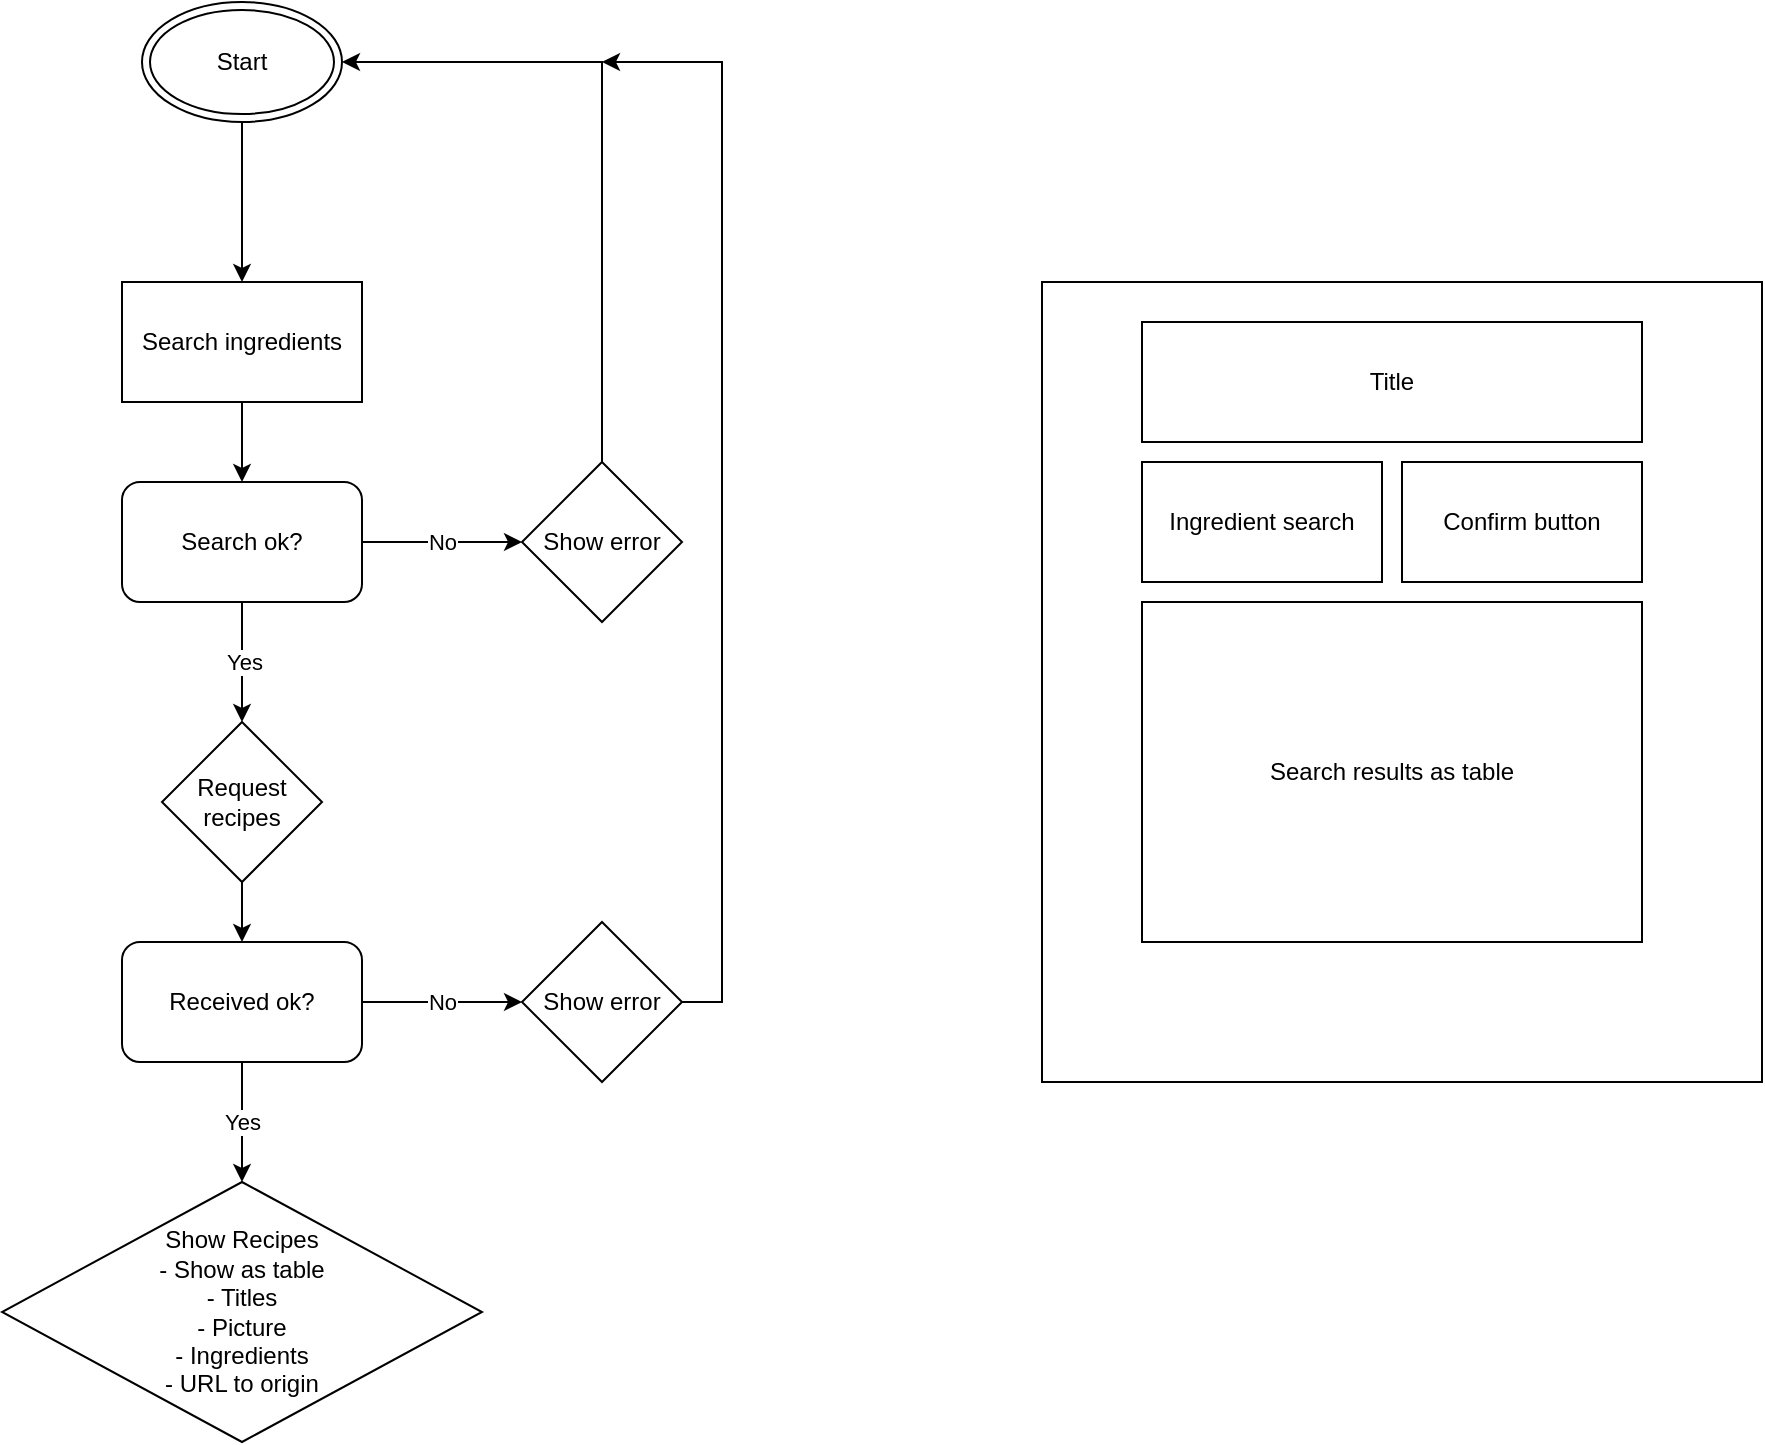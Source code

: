 <mxfile version="20.8.18" type="device"><diagram id="8cv_QveXNLZdDAUWC-6I" name="Page-1"><mxGraphModel dx="2954" dy="1124" grid="1" gridSize="10" guides="1" tooltips="1" connect="1" arrows="1" fold="1" page="1" pageScale="1" pageWidth="1100" pageHeight="850" math="0" shadow="0"><root><mxCell id="0"/><mxCell id="1" parent="0"/><mxCell id="XwZr1MDqwMYANxeYMHQX-19" value="" style="rounded=0;whiteSpace=wrap;html=1;" parent="1" vertex="1"><mxGeometry x="640" y="200" width="360" height="400" as="geometry"/></mxCell><mxCell id="XwZr1MDqwMYANxeYMHQX-12" style="edgeStyle=orthogonalEdgeStyle;rounded=0;orthogonalLoop=1;jettySize=auto;html=1;exitX=0.5;exitY=1;exitDx=0;exitDy=0;entryX=0.5;entryY=0;entryDx=0;entryDy=0;" parent="1" source="XwZr1MDqwMYANxeYMHQX-1" target="XwZr1MDqwMYANxeYMHQX-2" edge="1"><mxGeometry relative="1" as="geometry"/></mxCell><mxCell id="XwZr1MDqwMYANxeYMHQX-1" value="Start" style="ellipse;shape=doubleEllipse;whiteSpace=wrap;html=1;" parent="1" vertex="1"><mxGeometry x="190" y="60" width="100" height="60" as="geometry"/></mxCell><mxCell id="XwZr1MDqwMYANxeYMHQX-2" value="Search ingredients" style="rounded=0;whiteSpace=wrap;html=1;" parent="1" vertex="1"><mxGeometry x="180" y="200" width="120" height="60" as="geometry"/></mxCell><mxCell id="XwZr1MDqwMYANxeYMHQX-9" style="edgeStyle=orthogonalEdgeStyle;rounded=0;orthogonalLoop=1;jettySize=auto;html=1;exitX=0.5;exitY=1;exitDx=0;exitDy=0;entryX=0.5;entryY=0;entryDx=0;entryDy=0;" parent="1" source="XwZr1MDqwMYANxeYMHQX-3" target="XwZr1MDqwMYANxeYMHQX-4" edge="1"><mxGeometry relative="1" as="geometry"/></mxCell><mxCell id="XwZr1MDqwMYANxeYMHQX-3" value="Request &lt;br&gt;recipes" style="rhombus;whiteSpace=wrap;html=1;" parent="1" vertex="1"><mxGeometry x="200" y="420" width="80" height="80" as="geometry"/></mxCell><mxCell id="XwZr1MDqwMYANxeYMHQX-10" value="Yes" style="edgeStyle=orthogonalEdgeStyle;rounded=0;orthogonalLoop=1;jettySize=auto;html=1;exitX=0.5;exitY=1;exitDx=0;exitDy=0;" parent="1" source="XwZr1MDqwMYANxeYMHQX-4" target="XwZr1MDqwMYANxeYMHQX-6" edge="1"><mxGeometry relative="1" as="geometry"/></mxCell><mxCell id="XwZr1MDqwMYANxeYMHQX-13" value="No" style="edgeStyle=orthogonalEdgeStyle;rounded=0;orthogonalLoop=1;jettySize=auto;html=1;" parent="1" source="XwZr1MDqwMYANxeYMHQX-4" target="XwZr1MDqwMYANxeYMHQX-5" edge="1"><mxGeometry relative="1" as="geometry"/></mxCell><mxCell id="XwZr1MDqwMYANxeYMHQX-4" value="Received ok?" style="rounded=1;whiteSpace=wrap;html=1;" parent="1" vertex="1"><mxGeometry x="180" y="530" width="120" height="60" as="geometry"/></mxCell><mxCell id="XwZr1MDqwMYANxeYMHQX-11" style="edgeStyle=orthogonalEdgeStyle;rounded=0;orthogonalLoop=1;jettySize=auto;html=1;entryX=1;entryY=0.5;entryDx=0;entryDy=0;exitX=0.5;exitY=0;exitDx=0;exitDy=0;" parent="1" source="XIWP73ZK9-vCqvrM-KFs-4" target="XwZr1MDqwMYANxeYMHQX-1" edge="1"><mxGeometry relative="1" as="geometry"><mxPoint x="510" y="30" as="sourcePoint"/></mxGeometry></mxCell><mxCell id="XwZr1MDqwMYANxeYMHQX-5" value="Show error" style="rhombus;whiteSpace=wrap;html=1;" parent="1" vertex="1"><mxGeometry x="380" y="520" width="80" height="80" as="geometry"/></mxCell><mxCell id="XwZr1MDqwMYANxeYMHQX-6" value="Show Recipes&lt;br&gt;- Show as table&lt;br&gt;- Titles&lt;br&gt;- Picture&lt;br&gt;- Ingredients&lt;br&gt;- URL to origin" style="rhombus;whiteSpace=wrap;html=1;" parent="1" vertex="1"><mxGeometry x="120" y="650" width="240" height="130" as="geometry"/></mxCell><mxCell id="XwZr1MDqwMYANxeYMHQX-8" value="" style="endArrow=classic;html=1;rounded=0;exitX=0.5;exitY=1;exitDx=0;exitDy=0;" parent="1" source="XwZr1MDqwMYANxeYMHQX-2" target="XIWP73ZK9-vCqvrM-KFs-3" edge="1"><mxGeometry width="50" height="50" relative="1" as="geometry"><mxPoint x="540" y="250" as="sourcePoint"/><mxPoint x="150" y="300" as="targetPoint"/></mxGeometry></mxCell><mxCell id="XwZr1MDqwMYANxeYMHQX-15" value="Title" style="rounded=0;whiteSpace=wrap;html=1;" parent="1" vertex="1"><mxGeometry x="690" y="220" width="250" height="60" as="geometry"/></mxCell><mxCell id="XwZr1MDqwMYANxeYMHQX-16" value="Ingredient search" style="rounded=0;whiteSpace=wrap;html=1;" parent="1" vertex="1"><mxGeometry x="690" y="290" width="120" height="60" as="geometry"/></mxCell><mxCell id="XwZr1MDqwMYANxeYMHQX-17" value="Search results as table" style="rounded=0;whiteSpace=wrap;html=1;" parent="1" vertex="1"><mxGeometry x="690" y="360" width="250" height="170" as="geometry"/></mxCell><mxCell id="XwZr1MDqwMYANxeYMHQX-18" value="Confirm button" style="rounded=0;whiteSpace=wrap;html=1;" parent="1" vertex="1"><mxGeometry x="820" y="290" width="120" height="60" as="geometry"/></mxCell><mxCell id="XIWP73ZK9-vCqvrM-KFs-1" value="Yes" style="edgeStyle=orthogonalEdgeStyle;rounded=0;orthogonalLoop=1;jettySize=auto;html=1;exitX=0.5;exitY=1;exitDx=0;exitDy=0;" edge="1" parent="1" source="XIWP73ZK9-vCqvrM-KFs-3"><mxGeometry relative="1" as="geometry"><mxPoint x="240" y="420" as="targetPoint"/></mxGeometry></mxCell><mxCell id="XIWP73ZK9-vCqvrM-KFs-2" value="No" style="edgeStyle=orthogonalEdgeStyle;rounded=0;orthogonalLoop=1;jettySize=auto;html=1;" edge="1" parent="1" source="XIWP73ZK9-vCqvrM-KFs-3" target="XIWP73ZK9-vCqvrM-KFs-4"><mxGeometry relative="1" as="geometry"/></mxCell><mxCell id="XIWP73ZK9-vCqvrM-KFs-3" value="Search ok?" style="rounded=1;whiteSpace=wrap;html=1;" vertex="1" parent="1"><mxGeometry x="180" y="300" width="120" height="60" as="geometry"/></mxCell><mxCell id="XIWP73ZK9-vCqvrM-KFs-4" value="Show error" style="rhombus;whiteSpace=wrap;html=1;" vertex="1" parent="1"><mxGeometry x="380" y="290" width="80" height="80" as="geometry"/></mxCell><mxCell id="XIWP73ZK9-vCqvrM-KFs-5" style="edgeStyle=orthogonalEdgeStyle;rounded=0;orthogonalLoop=1;jettySize=auto;html=1;exitX=1;exitY=0.5;exitDx=0;exitDy=0;" edge="1" parent="1" source="XwZr1MDqwMYANxeYMHQX-5"><mxGeometry relative="1" as="geometry"><mxPoint x="750" y="770" as="sourcePoint"/><mxPoint x="420" y="90" as="targetPoint"/><Array as="points"><mxPoint x="480" y="560"/><mxPoint x="480" y="90"/></Array></mxGeometry></mxCell></root></mxGraphModel></diagram></mxfile>